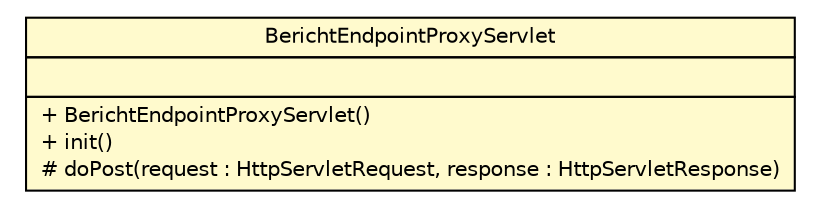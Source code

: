 #!/usr/local/bin/dot
#
# Class diagram 
# Generated by UMLGraph version R5_6-24-gf6e263 (http://www.umlgraph.org/)
#

digraph G {
	edge [fontname="Helvetica",fontsize=10,labelfontname="Helvetica",labelfontsize=10];
	node [fontname="Helvetica",fontsize=10,shape=plaintext];
	nodesep=0.25;
	ranksep=0.5;
	// nl.b3p.brmo.service.proxy.BerichtEndpointProxyServlet
	c9 [label=<<table title="nl.b3p.brmo.service.proxy.BerichtEndpointProxyServlet" border="0" cellborder="1" cellspacing="0" cellpadding="2" port="p" bgcolor="lemonChiffon" href="./BerichtEndpointProxyServlet.html">
		<tr><td><table border="0" cellspacing="0" cellpadding="1">
<tr><td align="center" balign="center"> BerichtEndpointProxyServlet </td></tr>
		</table></td></tr>
		<tr><td><table border="0" cellspacing="0" cellpadding="1">
<tr><td align="left" balign="left">  </td></tr>
		</table></td></tr>
		<tr><td><table border="0" cellspacing="0" cellpadding="1">
<tr><td align="left" balign="left"> + BerichtEndpointProxyServlet() </td></tr>
<tr><td align="left" balign="left"> + init() </td></tr>
<tr><td align="left" balign="left"> # doPost(request : HttpServletRequest, response : HttpServletResponse) </td></tr>
		</table></td></tr>
		</table>>, URL="./BerichtEndpointProxyServlet.html", fontname="Helvetica", fontcolor="black", fontsize=10.0];
}

